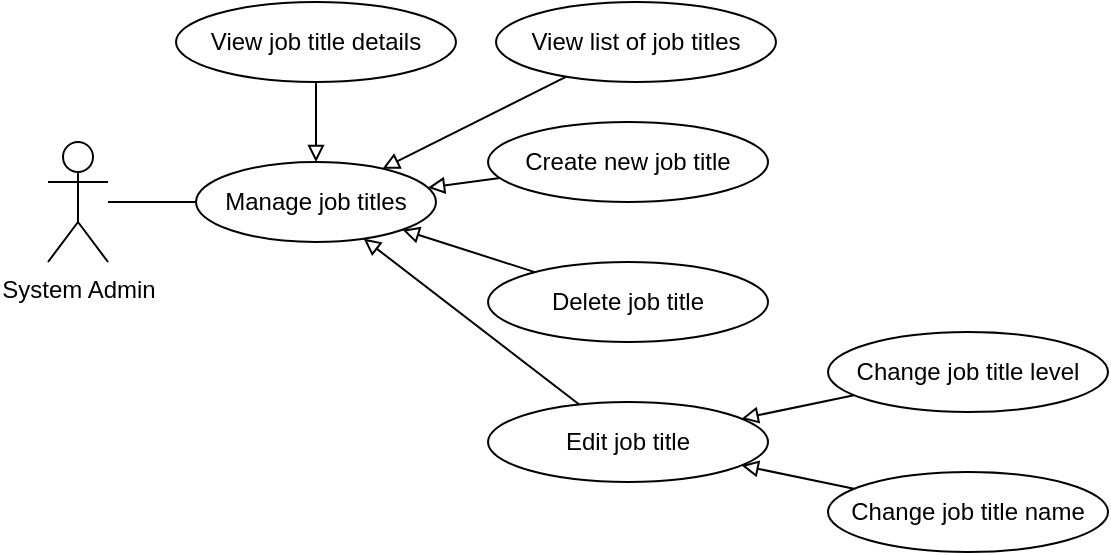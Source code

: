 <mxfile version="13.4.5" type="device"><diagram id="rEqkZPLtAYHeqOG81fF1" name="Page-1"><mxGraphModel dx="1086" dy="806" grid="1" gridSize="10" guides="1" tooltips="1" connect="1" arrows="1" fold="1" page="1" pageScale="1" pageWidth="827" pageHeight="1169" math="0" shadow="0"><root><mxCell id="0"/><mxCell id="1" parent="0"/><mxCell id="ja3QcoHkj6i8SBxSrKXQ-1" style="edgeStyle=none;rounded=0;orthogonalLoop=1;jettySize=auto;html=1;endArrow=none;endFill=0;" parent="1" source="ja3QcoHkj6i8SBxSrKXQ-2" target="ja3QcoHkj6i8SBxSrKXQ-9" edge="1"><mxGeometry relative="1" as="geometry"/></mxCell><mxCell id="ja3QcoHkj6i8SBxSrKXQ-2" value="System Admin" style="shape=umlActor;verticalLabelPosition=bottom;verticalAlign=top;html=1;outlineConnect=0;" parent="1" vertex="1"><mxGeometry x="150" y="170" width="30" height="60" as="geometry"/></mxCell><mxCell id="ja3QcoHkj6i8SBxSrKXQ-9" value="Manage job titles" style="ellipse;whiteSpace=wrap;html=1;" parent="1" vertex="1"><mxGeometry x="224" y="180" width="120" height="40" as="geometry"/></mxCell><mxCell id="ja3QcoHkj6i8SBxSrKXQ-10" style="rounded=0;orthogonalLoop=1;jettySize=auto;html=1;endArrow=block;endFill=0;" parent="1" source="ja3QcoHkj6i8SBxSrKXQ-11" target="ja3QcoHkj6i8SBxSrKXQ-9" edge="1"><mxGeometry relative="1" as="geometry"/></mxCell><mxCell id="ja3QcoHkj6i8SBxSrKXQ-11" value="Create new job title" style="ellipse;whiteSpace=wrap;html=1;" parent="1" vertex="1"><mxGeometry x="370" y="160" width="140" height="40" as="geometry"/></mxCell><mxCell id="ja3QcoHkj6i8SBxSrKXQ-12" style="edgeStyle=none;rounded=0;orthogonalLoop=1;jettySize=auto;html=1;endArrow=block;endFill=0;" parent="1" source="ja3QcoHkj6i8SBxSrKXQ-13" target="ja3QcoHkj6i8SBxSrKXQ-9" edge="1"><mxGeometry relative="1" as="geometry"/></mxCell><mxCell id="ja3QcoHkj6i8SBxSrKXQ-13" value="Delete job title" style="ellipse;whiteSpace=wrap;html=1;" parent="1" vertex="1"><mxGeometry x="370" y="230" width="140" height="40" as="geometry"/></mxCell><mxCell id="ja3QcoHkj6i8SBxSrKXQ-14" style="edgeStyle=none;rounded=0;orthogonalLoop=1;jettySize=auto;html=1;endArrow=block;endFill=0;" parent="1" source="ja3QcoHkj6i8SBxSrKXQ-15" target="ja3QcoHkj6i8SBxSrKXQ-9" edge="1"><mxGeometry relative="1" as="geometry"/></mxCell><mxCell id="ja3QcoHkj6i8SBxSrKXQ-15" value="Edit job title" style="ellipse;whiteSpace=wrap;html=1;" parent="1" vertex="1"><mxGeometry x="370" y="300" width="140" height="40" as="geometry"/></mxCell><mxCell id="s9To9ODXFUKsORyBCrgp-2" style="rounded=0;orthogonalLoop=1;jettySize=auto;html=1;endArrow=block;endFill=0;" parent="1" source="ja3QcoHkj6i8SBxSrKXQ-17" target="ja3QcoHkj6i8SBxSrKXQ-15" edge="1"><mxGeometry relative="1" as="geometry"/></mxCell><mxCell id="ja3QcoHkj6i8SBxSrKXQ-17" value="Change job title name" style="ellipse;whiteSpace=wrap;html=1;" parent="1" vertex="1"><mxGeometry x="540" y="335" width="140" height="40" as="geometry"/></mxCell><mxCell id="s9To9ODXFUKsORyBCrgp-10" style="edgeStyle=none;rounded=0;orthogonalLoop=1;jettySize=auto;html=1;endArrow=block;endFill=0;" parent="1" source="s9To9ODXFUKsORyBCrgp-3" target="ja3QcoHkj6i8SBxSrKXQ-15" edge="1"><mxGeometry relative="1" as="geometry"/></mxCell><mxCell id="s9To9ODXFUKsORyBCrgp-3" value="Change job title level" style="ellipse;whiteSpace=wrap;html=1;" parent="1" vertex="1"><mxGeometry x="540" y="265" width="140" height="40" as="geometry"/></mxCell><mxCell id="s9To9ODXFUKsORyBCrgp-8" style="edgeStyle=none;rounded=0;orthogonalLoop=1;jettySize=auto;html=1;endArrow=block;endFill=0;" parent="1" source="s9To9ODXFUKsORyBCrgp-5" target="ja3QcoHkj6i8SBxSrKXQ-9" edge="1"><mxGeometry relative="1" as="geometry"/></mxCell><mxCell id="s9To9ODXFUKsORyBCrgp-5" value="View list of job titles" style="ellipse;whiteSpace=wrap;html=1;" parent="1" vertex="1"><mxGeometry x="374" y="100" width="140" height="40" as="geometry"/></mxCell><mxCell id="s9To9ODXFUKsORyBCrgp-9" style="edgeStyle=none;rounded=0;orthogonalLoop=1;jettySize=auto;html=1;endArrow=block;endFill=0;" parent="1" source="s9To9ODXFUKsORyBCrgp-6" target="ja3QcoHkj6i8SBxSrKXQ-9" edge="1"><mxGeometry relative="1" as="geometry"/></mxCell><mxCell id="s9To9ODXFUKsORyBCrgp-6" value="View job title details" style="ellipse;whiteSpace=wrap;html=1;" parent="1" vertex="1"><mxGeometry x="214" y="100" width="140" height="40" as="geometry"/></mxCell></root></mxGraphModel></diagram></mxfile>